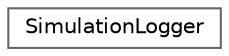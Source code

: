 digraph "Graphical Class Hierarchy"
{
 // LATEX_PDF_SIZE
  bgcolor="transparent";
  edge [fontname=Helvetica,fontsize=10,labelfontname=Helvetica,labelfontsize=10];
  node [fontname=Helvetica,fontsize=10,shape=box,height=0.2,width=0.4];
  rankdir="LR";
  Node0 [id="Node000000",label="SimulationLogger",height=0.2,width=0.4,color="grey40", fillcolor="white", style="filled",URL="$class_simulation_logger.html",tooltip="The SimulationLogger class is used to write information to a text file and optionally to cout."];
}
